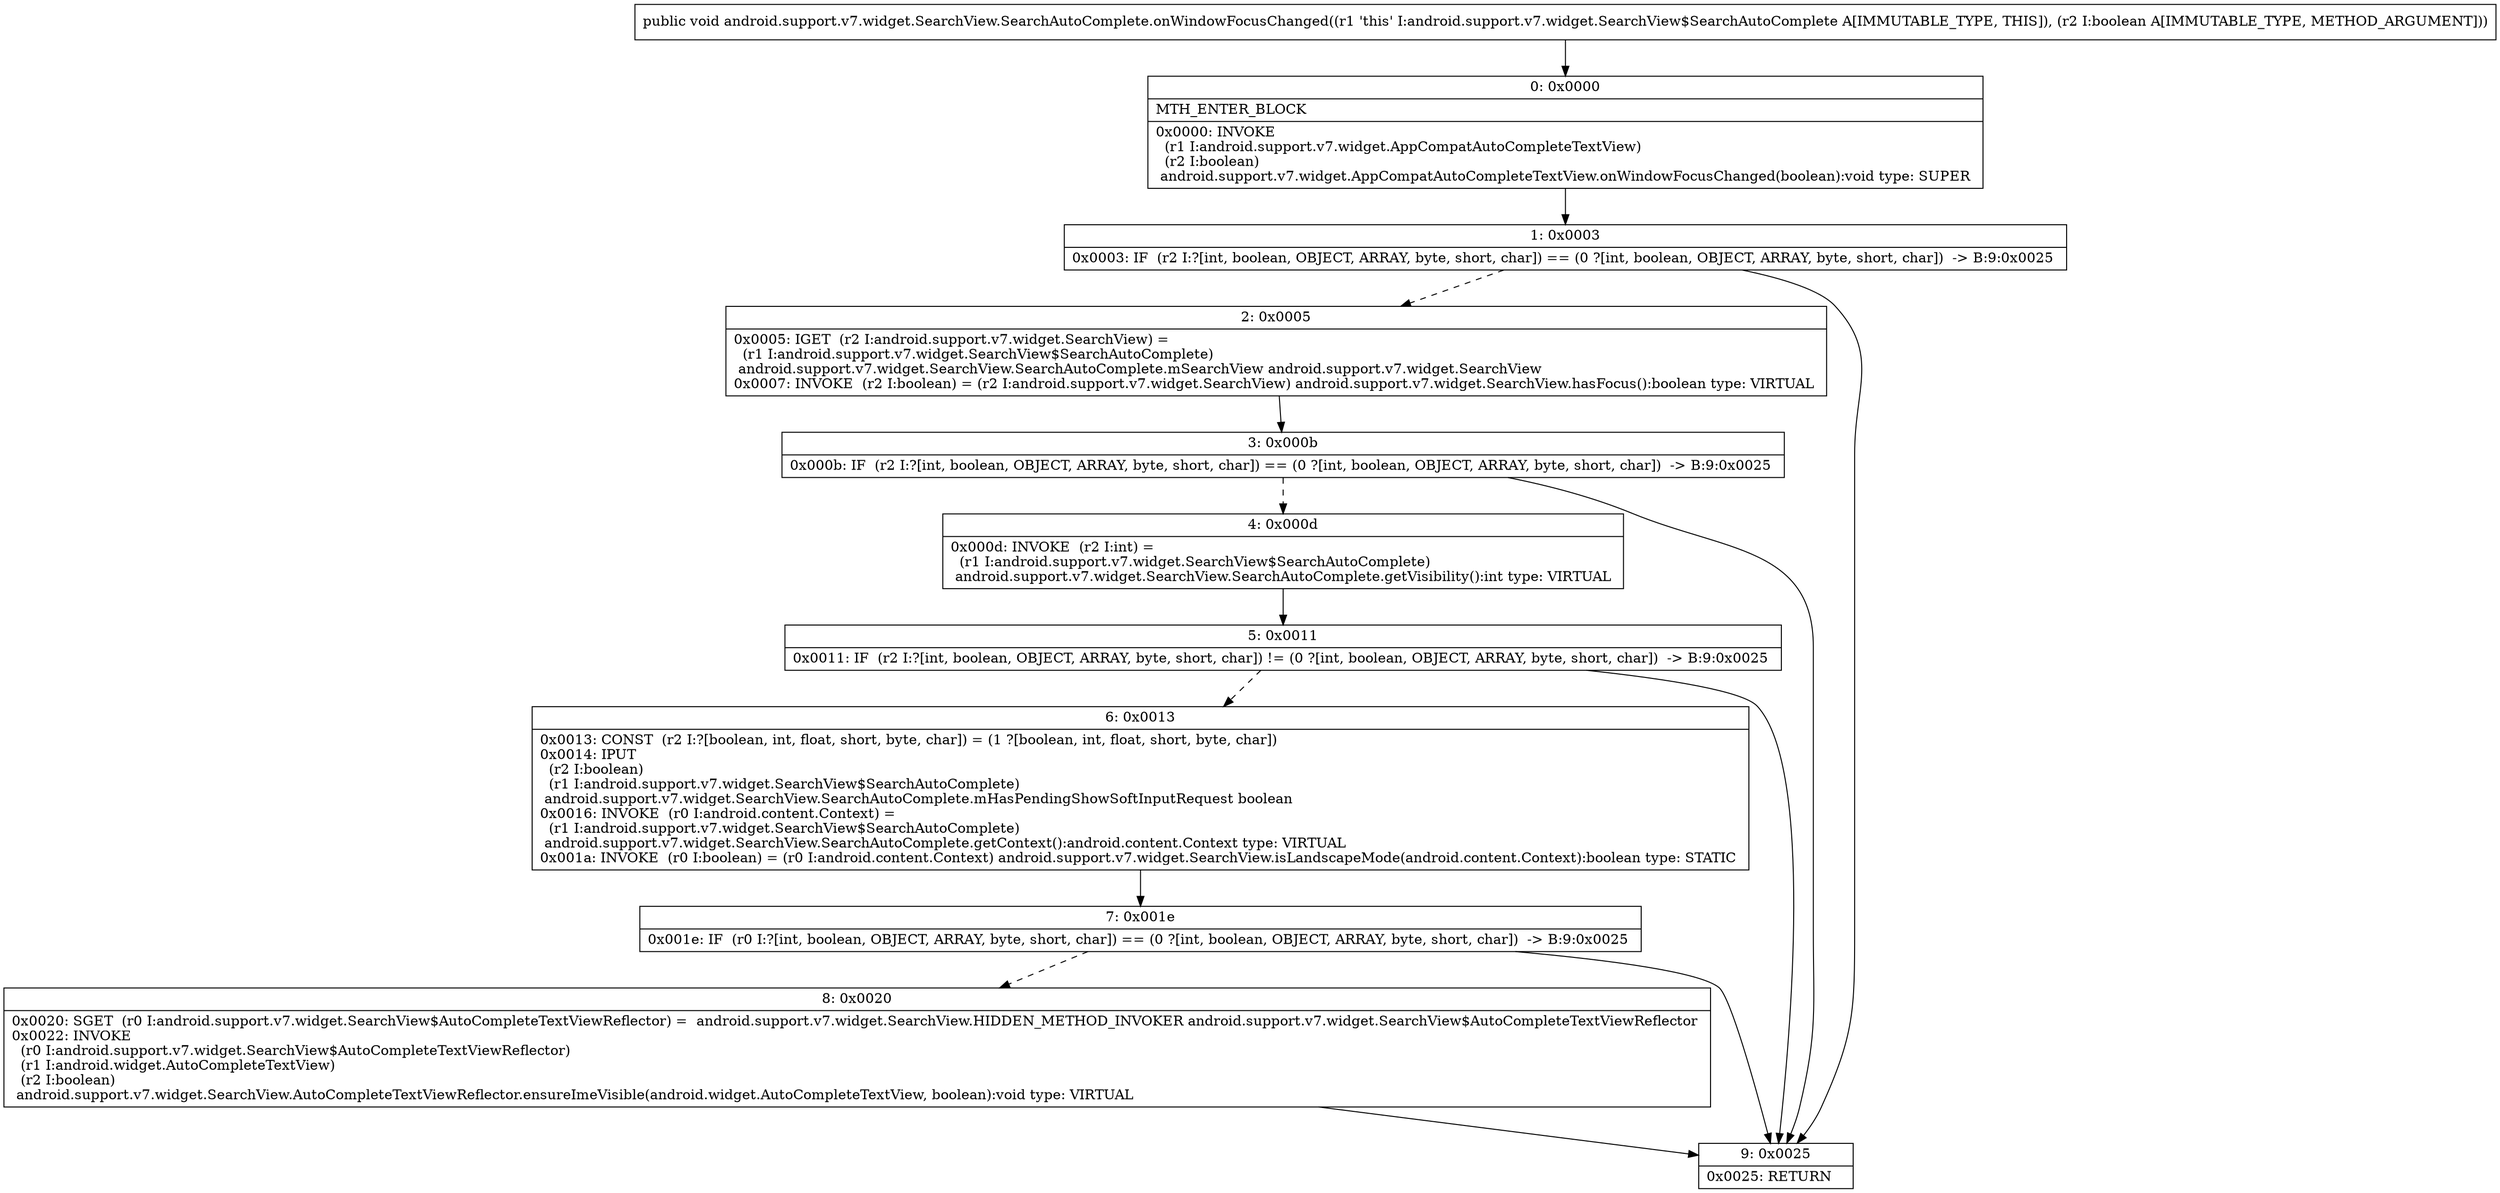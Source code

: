 digraph "CFG forandroid.support.v7.widget.SearchView.SearchAutoComplete.onWindowFocusChanged(Z)V" {
Node_0 [shape=record,label="{0\:\ 0x0000|MTH_ENTER_BLOCK\l|0x0000: INVOKE  \l  (r1 I:android.support.v7.widget.AppCompatAutoCompleteTextView)\l  (r2 I:boolean)\l android.support.v7.widget.AppCompatAutoCompleteTextView.onWindowFocusChanged(boolean):void type: SUPER \l}"];
Node_1 [shape=record,label="{1\:\ 0x0003|0x0003: IF  (r2 I:?[int, boolean, OBJECT, ARRAY, byte, short, char]) == (0 ?[int, boolean, OBJECT, ARRAY, byte, short, char])  \-\> B:9:0x0025 \l}"];
Node_2 [shape=record,label="{2\:\ 0x0005|0x0005: IGET  (r2 I:android.support.v7.widget.SearchView) = \l  (r1 I:android.support.v7.widget.SearchView$SearchAutoComplete)\l android.support.v7.widget.SearchView.SearchAutoComplete.mSearchView android.support.v7.widget.SearchView \l0x0007: INVOKE  (r2 I:boolean) = (r2 I:android.support.v7.widget.SearchView) android.support.v7.widget.SearchView.hasFocus():boolean type: VIRTUAL \l}"];
Node_3 [shape=record,label="{3\:\ 0x000b|0x000b: IF  (r2 I:?[int, boolean, OBJECT, ARRAY, byte, short, char]) == (0 ?[int, boolean, OBJECT, ARRAY, byte, short, char])  \-\> B:9:0x0025 \l}"];
Node_4 [shape=record,label="{4\:\ 0x000d|0x000d: INVOKE  (r2 I:int) = \l  (r1 I:android.support.v7.widget.SearchView$SearchAutoComplete)\l android.support.v7.widget.SearchView.SearchAutoComplete.getVisibility():int type: VIRTUAL \l}"];
Node_5 [shape=record,label="{5\:\ 0x0011|0x0011: IF  (r2 I:?[int, boolean, OBJECT, ARRAY, byte, short, char]) != (0 ?[int, boolean, OBJECT, ARRAY, byte, short, char])  \-\> B:9:0x0025 \l}"];
Node_6 [shape=record,label="{6\:\ 0x0013|0x0013: CONST  (r2 I:?[boolean, int, float, short, byte, char]) = (1 ?[boolean, int, float, short, byte, char]) \l0x0014: IPUT  \l  (r2 I:boolean)\l  (r1 I:android.support.v7.widget.SearchView$SearchAutoComplete)\l android.support.v7.widget.SearchView.SearchAutoComplete.mHasPendingShowSoftInputRequest boolean \l0x0016: INVOKE  (r0 I:android.content.Context) = \l  (r1 I:android.support.v7.widget.SearchView$SearchAutoComplete)\l android.support.v7.widget.SearchView.SearchAutoComplete.getContext():android.content.Context type: VIRTUAL \l0x001a: INVOKE  (r0 I:boolean) = (r0 I:android.content.Context) android.support.v7.widget.SearchView.isLandscapeMode(android.content.Context):boolean type: STATIC \l}"];
Node_7 [shape=record,label="{7\:\ 0x001e|0x001e: IF  (r0 I:?[int, boolean, OBJECT, ARRAY, byte, short, char]) == (0 ?[int, boolean, OBJECT, ARRAY, byte, short, char])  \-\> B:9:0x0025 \l}"];
Node_8 [shape=record,label="{8\:\ 0x0020|0x0020: SGET  (r0 I:android.support.v7.widget.SearchView$AutoCompleteTextViewReflector) =  android.support.v7.widget.SearchView.HIDDEN_METHOD_INVOKER android.support.v7.widget.SearchView$AutoCompleteTextViewReflector \l0x0022: INVOKE  \l  (r0 I:android.support.v7.widget.SearchView$AutoCompleteTextViewReflector)\l  (r1 I:android.widget.AutoCompleteTextView)\l  (r2 I:boolean)\l android.support.v7.widget.SearchView.AutoCompleteTextViewReflector.ensureImeVisible(android.widget.AutoCompleteTextView, boolean):void type: VIRTUAL \l}"];
Node_9 [shape=record,label="{9\:\ 0x0025|0x0025: RETURN   \l}"];
MethodNode[shape=record,label="{public void android.support.v7.widget.SearchView.SearchAutoComplete.onWindowFocusChanged((r1 'this' I:android.support.v7.widget.SearchView$SearchAutoComplete A[IMMUTABLE_TYPE, THIS]), (r2 I:boolean A[IMMUTABLE_TYPE, METHOD_ARGUMENT])) }"];
MethodNode -> Node_0;
Node_0 -> Node_1;
Node_1 -> Node_2[style=dashed];
Node_1 -> Node_9;
Node_2 -> Node_3;
Node_3 -> Node_4[style=dashed];
Node_3 -> Node_9;
Node_4 -> Node_5;
Node_5 -> Node_6[style=dashed];
Node_5 -> Node_9;
Node_6 -> Node_7;
Node_7 -> Node_8[style=dashed];
Node_7 -> Node_9;
Node_8 -> Node_9;
}

